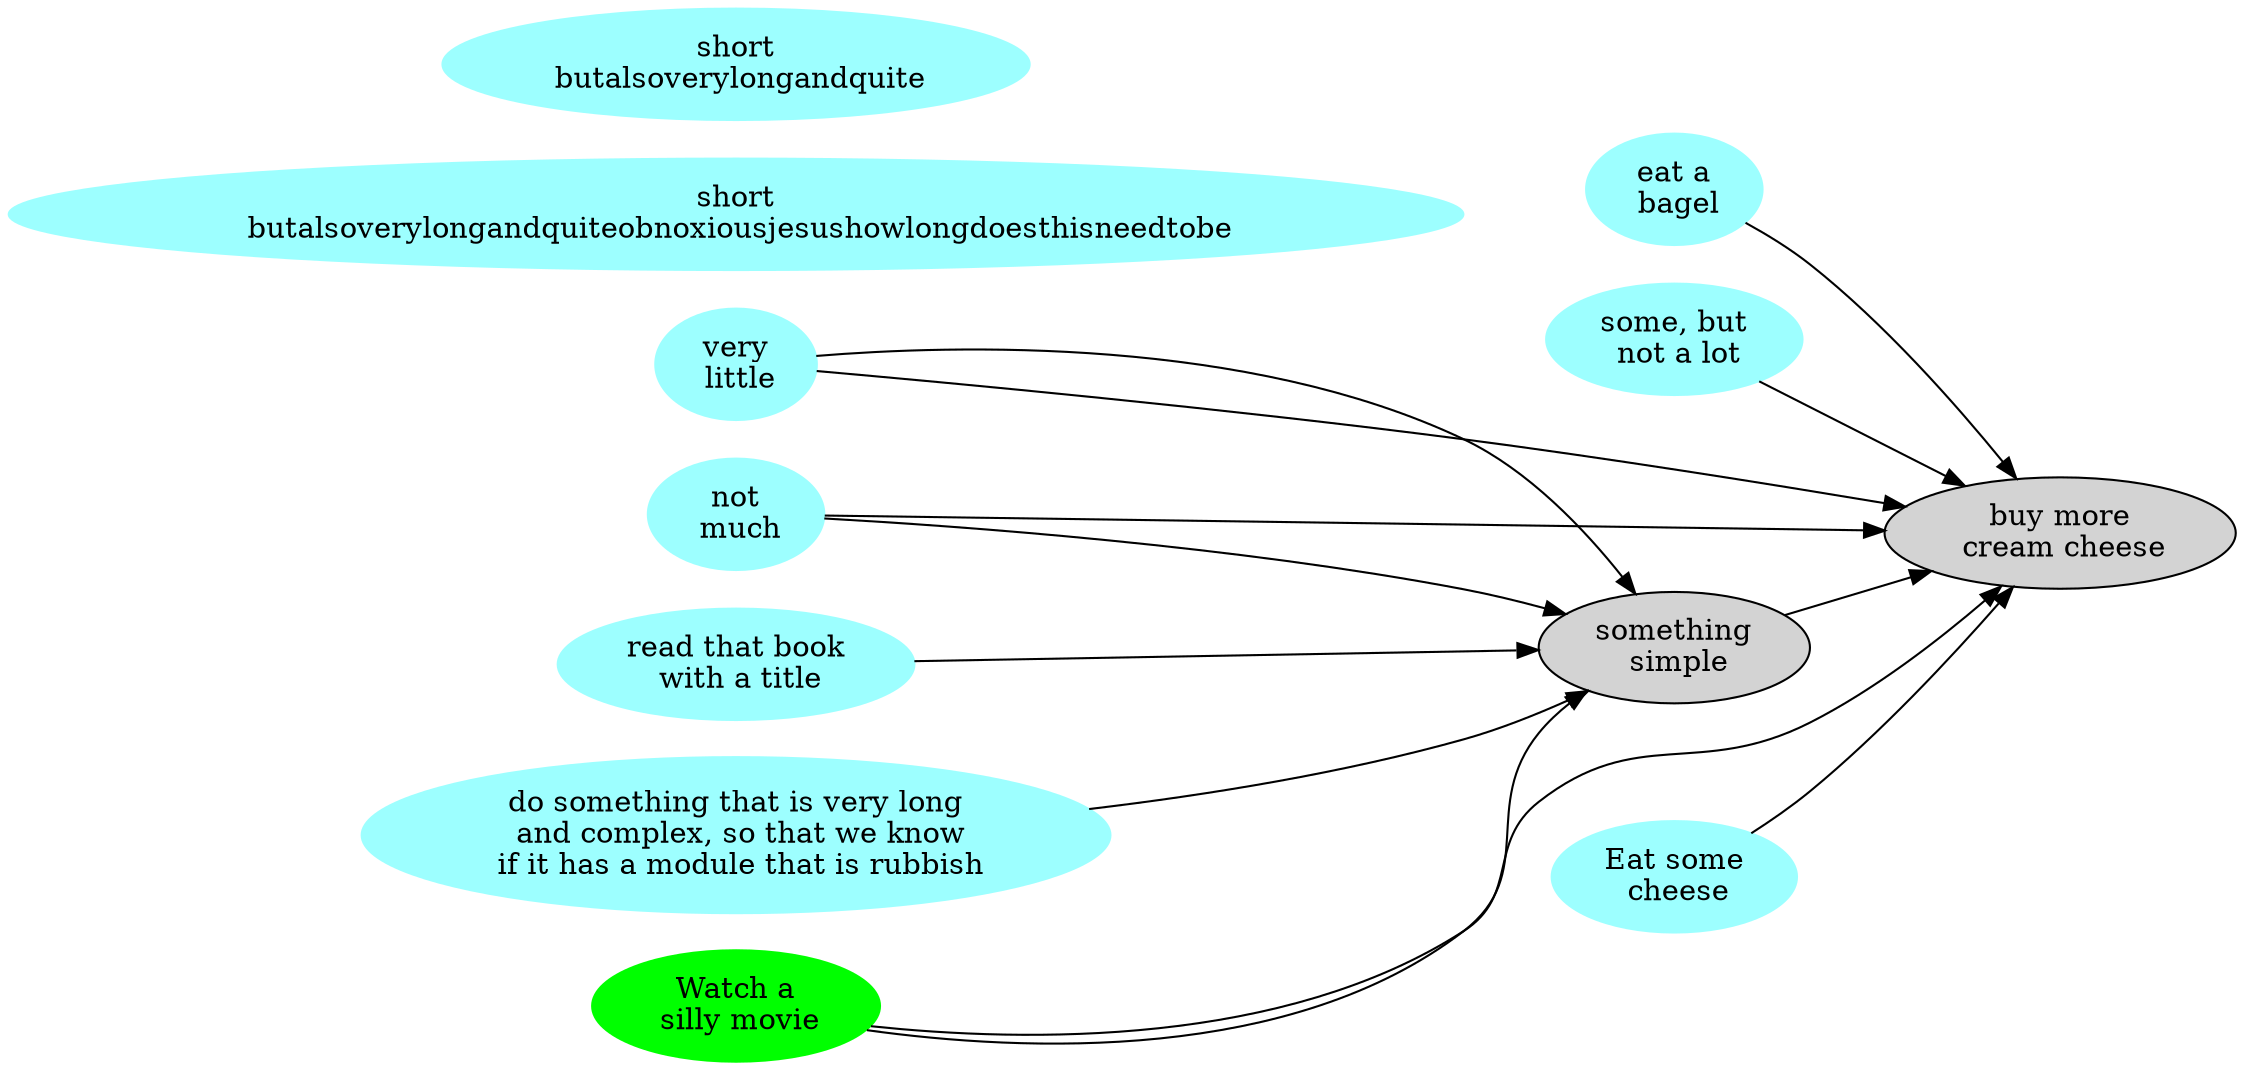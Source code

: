 digraph g{
rankdir=LR;
ratio = fill;
node [style=filled];
"eat a\n bagel" -> "buy more\n cream cheese"
"some, but\n not a lot" -> "buy more\n cream cheese"
"very\n little" -> "buy more\n cream cheese"
"not\n much" -> "buy more\n cream cheese"
"something\n simple" -> "buy more\n cream cheese"
"Watch a\n silly movie" -> "buy more\n cream cheese"
"Eat some\n cheese" -> "buy more\n cream cheese"
"very\n little" -> "something\n simple"
"not\n much" -> "something\n simple"
"do something that is very long\n and complex, so that we know\n if it has a module that is rubbish" -> "something\n simple"
"read that book\n with a title" -> "something\n simple"
"Watch a\n silly movie" -> "something\n simple"
"buy more\n cream cheese"
"eat a\n bagel"[color="0.499 0.386 1.000"];
"some, but\n not a lot"[color="0.499 0.386 1.000"];
"very\n little"[color="0.499 0.386 1.000"];
"not\n much"[color="0.499 0.386 1.000"];
"something\n simple"
"do something that is very long\n and complex, so that we know\n if it has a module that is rubbish"[color="0.499 0.386 1.000"];
"read that book\n with a title"[color="0.499 0.386 1.000"];
"Watch a\n silly movie" [color="green"];
"Eat some\n cheese"[color="0.499 0.386 1.000"];
"short\n butalsoverylongandquiteobnoxiousjesushowlongdoesthisneedtobe"[color="0.499 0.386 1.000"];
"short\n butalsoverylongandquite"[color="0.499 0.386 1.000"];
}
